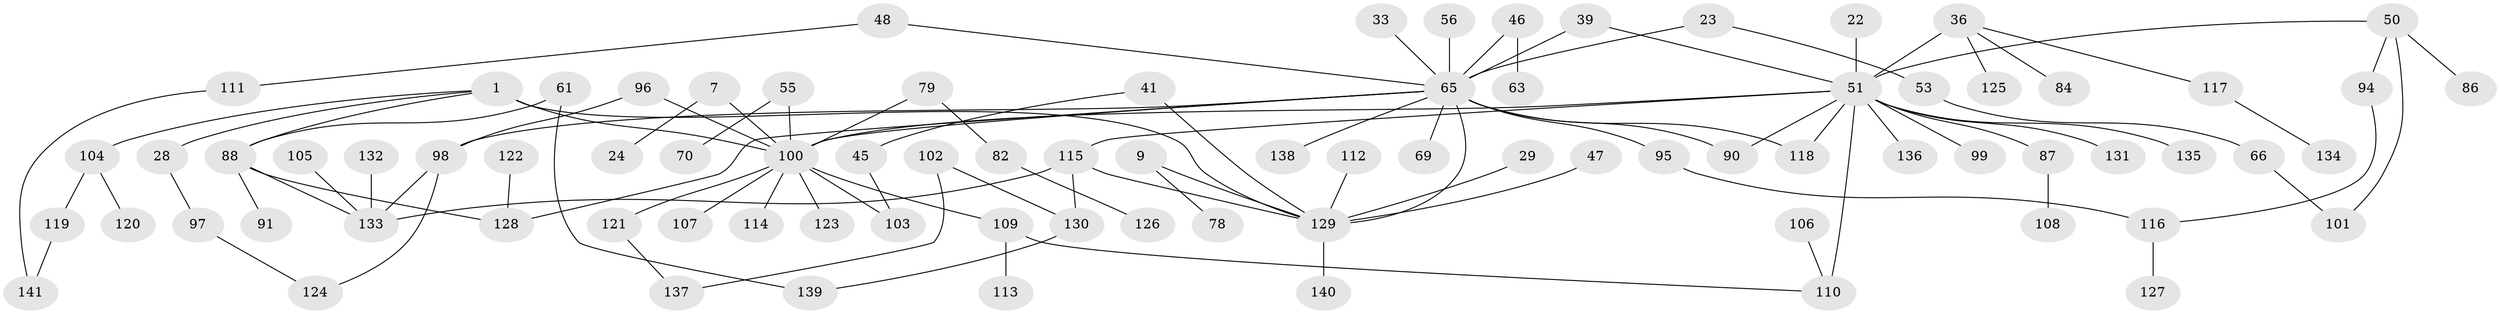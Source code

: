 // original degree distribution, {7: 0.028368794326241134, 5: 0.0425531914893617, 8: 0.014184397163120567, 6: 0.02127659574468085, 2: 0.375886524822695, 3: 0.1702127659574468, 4: 0.03546099290780142, 1: 0.3120567375886525}
// Generated by graph-tools (version 1.1) at 2025/44/03/04/25 21:44:47]
// undirected, 84 vertices, 100 edges
graph export_dot {
graph [start="1"]
  node [color=gray90,style=filled];
  1;
  7;
  9;
  22;
  23;
  24;
  28;
  29;
  33;
  36 [super="+8+32"];
  39 [super="+26+37"];
  41;
  45;
  46 [super="+43"];
  47;
  48 [super="+12"];
  50;
  51 [super="+34+4+27"];
  53;
  55;
  56;
  61;
  63;
  65 [super="+16+35+19"];
  66;
  69;
  70;
  78;
  79;
  82;
  84;
  86;
  87;
  88 [super="+71+49"];
  90;
  91;
  94;
  95;
  96;
  97;
  98 [super="+52+80+58"];
  99;
  100 [super="+21+20+30+31+76"];
  101;
  102;
  103;
  104;
  105;
  106;
  107;
  108;
  109;
  110 [super="+85+89"];
  111;
  112;
  113;
  114;
  115 [super="+11+77+74"];
  116;
  117;
  118 [super="+92"];
  119;
  120;
  121 [super="+42"];
  122;
  123;
  124;
  125;
  126;
  127;
  128 [super="+75+72+54"];
  129 [super="+93+68+13+5"];
  130 [super="+81"];
  131;
  132;
  133 [super="+57"];
  134;
  135;
  136;
  137 [super="+59"];
  138;
  139;
  140 [super="+64"];
  141;
  1 -- 28;
  1 -- 104;
  1 -- 100 [weight=2];
  1 -- 88;
  1 -- 129 [weight=2];
  7 -- 24;
  7 -- 100;
  9 -- 78;
  9 -- 129;
  22 -- 51;
  23 -- 53;
  23 -- 65;
  28 -- 97;
  29 -- 129;
  33 -- 65;
  36 -- 51 [weight=3];
  36 -- 84;
  36 -- 117;
  36 -- 125;
  39 -- 65 [weight=2];
  39 -- 51;
  41 -- 45;
  41 -- 129;
  45 -- 103;
  46 -- 65;
  46 -- 63;
  47 -- 129;
  48 -- 65;
  48 -- 111;
  50 -- 86;
  50 -- 94;
  50 -- 101;
  50 -- 51;
  51 -- 135;
  51 -- 131;
  51 -- 87;
  51 -- 136;
  51 -- 90;
  51 -- 100 [weight=2];
  51 -- 99;
  51 -- 115;
  51 -- 110 [weight=2];
  51 -- 118;
  53 -- 66;
  55 -- 70;
  55 -- 100;
  56 -- 65;
  61 -- 139;
  61 -- 88;
  65 -- 90;
  65 -- 138;
  65 -- 95;
  65 -- 69;
  65 -- 100;
  65 -- 98 [weight=2];
  65 -- 128;
  65 -- 129 [weight=2];
  65 -- 118;
  66 -- 101;
  79 -- 82;
  79 -- 100;
  82 -- 126;
  87 -- 108;
  88 -- 133;
  88 -- 91;
  88 -- 128;
  94 -- 116;
  95 -- 116;
  96 -- 100;
  96 -- 98;
  97 -- 124;
  98 -- 133;
  98 -- 124;
  100 -- 107;
  100 -- 109;
  100 -- 103;
  100 -- 123;
  100 -- 114;
  100 -- 121;
  102 -- 130;
  102 -- 137;
  104 -- 119;
  104 -- 120;
  105 -- 133;
  106 -- 110;
  109 -- 113;
  109 -- 110;
  111 -- 141;
  112 -- 129;
  115 -- 133;
  115 -- 130;
  115 -- 129;
  116 -- 127;
  117 -- 134;
  119 -- 141;
  121 -- 137;
  122 -- 128;
  129 -- 140 [weight=2];
  130 -- 139;
  132 -- 133;
}
